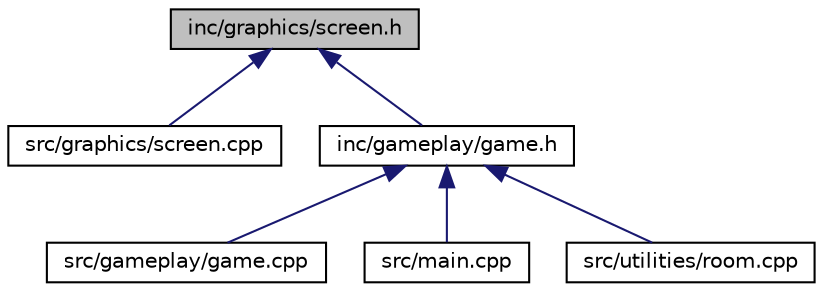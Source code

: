 digraph "inc/graphics/screen.h"
{
 // LATEX_PDF_SIZE
  edge [fontname="Helvetica",fontsize="10",labelfontname="Helvetica",labelfontsize="10"];
  node [fontname="Helvetica",fontsize="10",shape=record];
  Node1 [label="inc/graphics/screen.h",height=0.2,width=0.4,color="black", fillcolor="grey75", style="filled", fontcolor="black",tooltip="Representation of screen (it can move, etc)"];
  Node1 -> Node2 [dir="back",color="midnightblue",fontsize="10",style="solid"];
  Node2 [label="src/graphics/screen.cpp",height=0.2,width=0.4,color="black", fillcolor="white", style="filled",URL="$screen_8cpp.html",tooltip=" "];
  Node1 -> Node3 [dir="back",color="midnightblue",fontsize="10",style="solid"];
  Node3 [label="inc/gameplay/game.h",height=0.2,width=0.4,color="black", fillcolor="white", style="filled",URL="$game_8h.html",tooltip="Storage class, which holds the game state."];
  Node3 -> Node4 [dir="back",color="midnightblue",fontsize="10",style="solid"];
  Node4 [label="src/gameplay/game.cpp",height=0.2,width=0.4,color="black", fillcolor="white", style="filled",URL="$game_8cpp.html",tooltip=" "];
  Node3 -> Node5 [dir="back",color="midnightblue",fontsize="10",style="solid"];
  Node5 [label="src/main.cpp",height=0.2,width=0.4,color="black", fillcolor="white", style="filled",URL="$main_8cpp.html",tooltip=" "];
  Node3 -> Node6 [dir="back",color="midnightblue",fontsize="10",style="solid"];
  Node6 [label="src/utilities/room.cpp",height=0.2,width=0.4,color="black", fillcolor="white", style="filled",URL="$room_8cpp.html",tooltip=" "];
}
